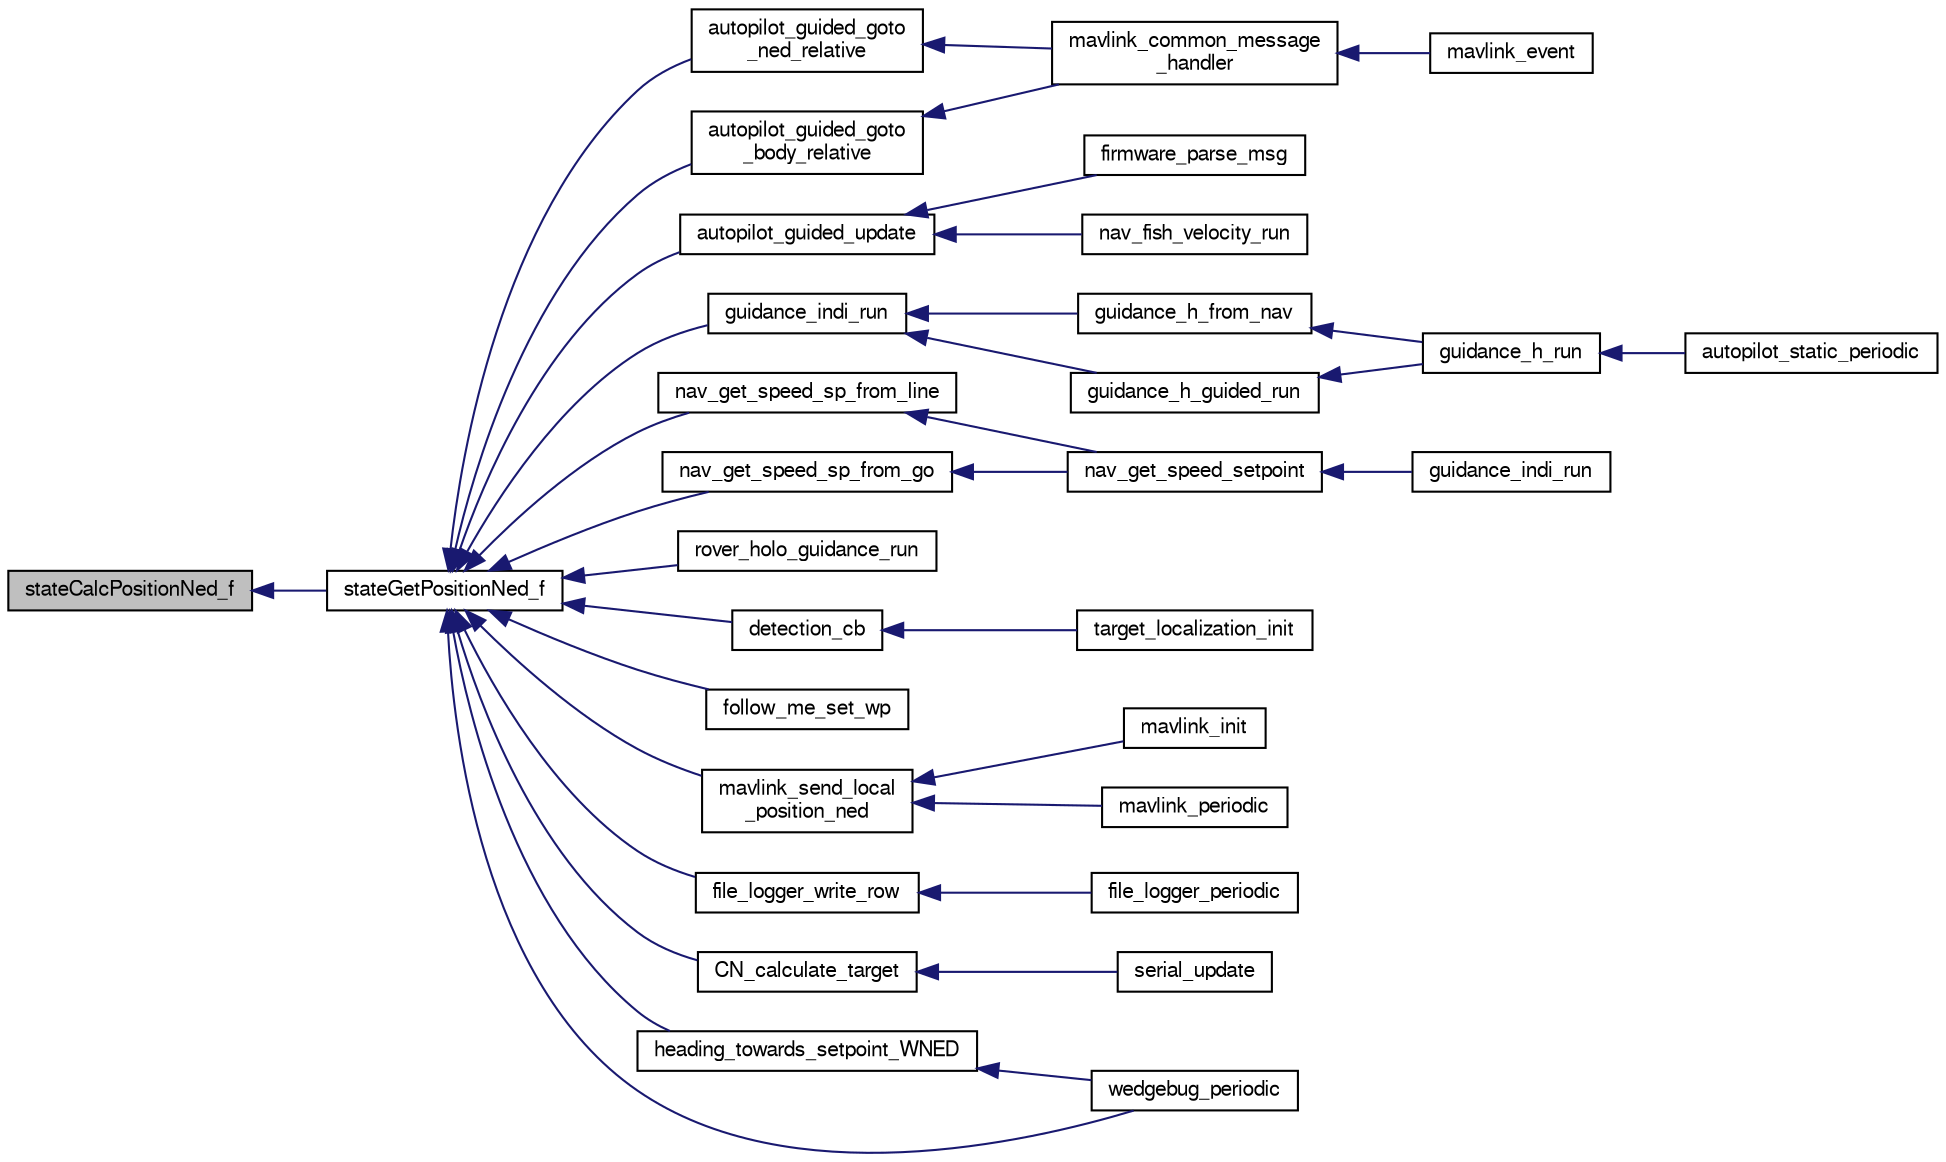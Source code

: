 digraph "stateCalcPositionNed_f"
{
  edge [fontname="FreeSans",fontsize="10",labelfontname="FreeSans",labelfontsize="10"];
  node [fontname="FreeSans",fontsize="10",shape=record];
  rankdir="LR";
  Node1 [label="stateCalcPositionNed_f",height=0.2,width=0.4,color="black", fillcolor="grey75", style="filled", fontcolor="black"];
  Node1 -> Node2 [dir="back",color="midnightblue",fontsize="10",style="solid",fontname="FreeSans"];
  Node2 [label="stateGetPositionNed_f",height=0.2,width=0.4,color="black", fillcolor="white", style="filled",URL="$group__state__position.html#gac1b41866b307723e3ad8ddd566d4f627",tooltip="Get position in local NED coordinates (float). "];
  Node2 -> Node3 [dir="back",color="midnightblue",fontsize="10",style="solid",fontname="FreeSans"];
  Node3 [label="autopilot_guided_goto\l_ned_relative",height=0.2,width=0.4,color="black", fillcolor="white", style="filled",URL="$autopilot__guided_8h.html#a32b83e461c091c64ffa38e4f08f6a312",tooltip="Set position and heading setpoints wrt. "];
  Node3 -> Node4 [dir="back",color="midnightblue",fontsize="10",style="solid",fontname="FreeSans"];
  Node4 [label="mavlink_common_message\l_handler",height=0.2,width=0.4,color="black", fillcolor="white", style="filled",URL="$mavlink_8c.html#a92b02fdeb899791573ef52506deb653c"];
  Node4 -> Node5 [dir="back",color="midnightblue",fontsize="10",style="solid",fontname="FreeSans"];
  Node5 [label="mavlink_event",height=0.2,width=0.4,color="black", fillcolor="white", style="filled",URL="$mavlink_8h.html#aca06c0aea877a0d9c57a5e16cee711d7",tooltip="Event MAVLink calls. "];
  Node2 -> Node6 [dir="back",color="midnightblue",fontsize="10",style="solid",fontname="FreeSans"];
  Node6 [label="autopilot_guided_goto\l_body_relative",height=0.2,width=0.4,color="black", fillcolor="white", style="filled",URL="$autopilot__guided_8h.html#acb5ff8d624f7583075e58303f46b9890",tooltip="Set position and heading setpoints wrt. "];
  Node6 -> Node4 [dir="back",color="midnightblue",fontsize="10",style="solid",fontname="FreeSans"];
  Node2 -> Node7 [dir="back",color="midnightblue",fontsize="10",style="solid",fontname="FreeSans"];
  Node7 [label="autopilot_guided_update",height=0.2,width=0.4,color="black", fillcolor="white", style="filled",URL="$autopilot__guided_8h.html#a07ce763874e77faf62f5c9506bdad43d",tooltip="Set guided setpoints using flag mask in GUIDED mode. "];
  Node7 -> Node8 [dir="back",color="midnightblue",fontsize="10",style="solid",fontname="FreeSans"];
  Node8 [label="firmware_parse_msg",height=0.2,width=0.4,color="black", fillcolor="white", style="filled",URL="$rotorcraft__datalink_8c.html#a6177292a373940f6e01bc4251374cd2c",tooltip="Firmware specfic msg handler. "];
  Node7 -> Node9 [dir="back",color="midnightblue",fontsize="10",style="solid",fontname="FreeSans"];
  Node9 [label="nav_fish_velocity_run",height=0.2,width=0.4,color="black", fillcolor="white", style="filled",URL="$nav__fish_8h.html#ae25f7a8ee455c00944445f6b12b3a49f",tooltip="nav fish velocity run "];
  Node2 -> Node10 [dir="back",color="midnightblue",fontsize="10",style="solid",fontname="FreeSans"];
  Node10 [label="guidance_indi_run",height=0.2,width=0.4,color="black", fillcolor="white", style="filled",URL="$guidance__indi__hybrid_8h.html#afa3b5095f6b5beadbb8662d3b3519bc9"];
  Node10 -> Node11 [dir="back",color="midnightblue",fontsize="10",style="solid",fontname="FreeSans"];
  Node11 [label="guidance_h_from_nav",height=0.2,width=0.4,color="black", fillcolor="white", style="filled",URL="$rotorcraft_2guidance_2guidance__h_8h.html#a609bdd40f9f6aeac4b4d493ffabd24d5",tooltip="Set horizontal guidance from NAV and run control loop. "];
  Node11 -> Node12 [dir="back",color="midnightblue",fontsize="10",style="solid",fontname="FreeSans"];
  Node12 [label="guidance_h_run",height=0.2,width=0.4,color="black", fillcolor="white", style="filled",URL="$rotorcraft_2guidance_2guidance__h_8h.html#afff2f6a359638c74d5d1051c3edfa554"];
  Node12 -> Node13 [dir="back",color="midnightblue",fontsize="10",style="solid",fontname="FreeSans"];
  Node13 [label="autopilot_static_periodic",height=0.2,width=0.4,color="black", fillcolor="white", style="filled",URL="$rotorcraft_2autopilot__static_8c.html#a81ff7c3a0611cb76bfbd35fc817070d6"];
  Node10 -> Node14 [dir="back",color="midnightblue",fontsize="10",style="solid",fontname="FreeSans"];
  Node14 [label="guidance_h_guided_run",height=0.2,width=0.4,color="black", fillcolor="white", style="filled",URL="$rotorcraft_2guidance_2guidance__h_8h.html#a60716914dafeccd7ab74967606ae4045",tooltip="Run GUIDED mode control. "];
  Node14 -> Node12 [dir="back",color="midnightblue",fontsize="10",style="solid",fontname="FreeSans"];
  Node2 -> Node15 [dir="back",color="midnightblue",fontsize="10",style="solid",fontname="FreeSans"];
  Node15 [label="nav_get_speed_sp_from_line",height=0.2,width=0.4,color="black", fillcolor="white", style="filled",URL="$rotorcraft_2navigation_8h.html#abbb0868de30a33c4a9dc5c0a723fd726",tooltip="follow a line. "];
  Node15 -> Node16 [dir="back",color="midnightblue",fontsize="10",style="solid",fontname="FreeSans"];
  Node16 [label="nav_get_speed_setpoint",height=0.2,width=0.4,color="black", fillcolor="white", style="filled",URL="$rotorcraft_2navigation_8h.html#afa53b47b30072d2b7b564d30b0583a9d",tooltip="function that returns a speed setpoint based on flight plan. "];
  Node16 -> Node17 [dir="back",color="midnightblue",fontsize="10",style="solid",fontname="FreeSans"];
  Node17 [label="guidance_indi_run",height=0.2,width=0.4,color="black", fillcolor="white", style="filled",URL="$guidance__indi__hybrid_8c.html#afa3b5095f6b5beadbb8662d3b3519bc9"];
  Node2 -> Node18 [dir="back",color="midnightblue",fontsize="10",style="solid",fontname="FreeSans"];
  Node18 [label="nav_get_speed_sp_from_go",height=0.2,width=0.4,color="black", fillcolor="white", style="filled",URL="$rotorcraft_2navigation_8h.html#acc610b7246ea6f3650c33f5af6e26936",tooltip="Go to a waypoint in the shortest way. "];
  Node18 -> Node16 [dir="back",color="midnightblue",fontsize="10",style="solid",fontname="FreeSans"];
  Node2 -> Node19 [dir="back",color="midnightblue",fontsize="10",style="solid",fontname="FreeSans"];
  Node19 [label="rover_holo_guidance_run",height=0.2,width=0.4,color="black", fillcolor="white", style="filled",URL="$rover__guidance__holonomic_8h.html#a714eebb049eb159d6b28ae3118c7d2c3"];
  Node2 -> Node20 [dir="back",color="midnightblue",fontsize="10",style="solid",fontname="FreeSans"];
  Node20 [label="detection_cb",height=0.2,width=0.4,color="black", fillcolor="white", style="filled",URL="$cv__target__localization_8c.html#a9dba1ee548dbeb610b39fced772c182b"];
  Node20 -> Node21 [dir="back",color="midnightblue",fontsize="10",style="solid",fontname="FreeSans"];
  Node21 [label="target_localization_init",height=0.2,width=0.4,color="black", fillcolor="white", style="filled",URL="$cv__target__localization_8h.html#a985eb3daada07ed9f76cf8dceb5300b4"];
  Node2 -> Node22 [dir="back",color="midnightblue",fontsize="10",style="solid",fontname="FreeSans"];
  Node22 [label="follow_me_set_wp",height=0.2,width=0.4,color="black", fillcolor="white", style="filled",URL="$ctrl_2follow__me_8h.html#a7e5c2903825aa9815752b1fd8105dc15",tooltip="run function "];
  Node2 -> Node23 [dir="back",color="midnightblue",fontsize="10",style="solid",fontname="FreeSans"];
  Node23 [label="mavlink_send_local\l_position_ned",height=0.2,width=0.4,color="black", fillcolor="white", style="filled",URL="$mavlink_8c.html#acf27b8ebaf73137224cee8453df530a8"];
  Node23 -> Node24 [dir="back",color="midnightblue",fontsize="10",style="solid",fontname="FreeSans"];
  Node24 [label="mavlink_init",height=0.2,width=0.4,color="black", fillcolor="white", style="filled",URL="$mavlink_8h.html#acc676450794df9b4b50dc6b12995b7a1",tooltip="Module functions. "];
  Node23 -> Node25 [dir="back",color="midnightblue",fontsize="10",style="solid",fontname="FreeSans"];
  Node25 [label="mavlink_periodic",height=0.2,width=0.4,color="black", fillcolor="white", style="filled",URL="$mavlink_8h.html#a45dcaed78c022158e7dcfb92813f191c",tooltip="Periodic MAVLink calls. "];
  Node2 -> Node26 [dir="back",color="midnightblue",fontsize="10",style="solid",fontname="FreeSans"];
  Node26 [label="file_logger_write_row",height=0.2,width=0.4,color="black", fillcolor="white", style="filled",URL="$file__logger_8c.html#a599a2b4b9cd37709060587aa8870de15",tooltip="Write CSV row Write values at this timestamp to log file. "];
  Node26 -> Node27 [dir="back",color="midnightblue",fontsize="10",style="solid",fontname="FreeSans"];
  Node27 [label="file_logger_periodic",height=0.2,width=0.4,color="black", fillcolor="white", style="filled",URL="$file__logger_8h.html#a0a108be83e6a060666234d7b46a36907",tooltip="Log the values to a csv file. "];
  Node2 -> Node28 [dir="back",color="midnightblue",fontsize="10",style="solid",fontname="FreeSans"];
  Node28 [label="CN_calculate_target",height=0.2,width=0.4,color="black", fillcolor="white", style="filled",URL="$obstacle__avoidance_8h.html#afb4f90a66f93fdb70da178189b76b6a2"];
  Node28 -> Node29 [dir="back",color="midnightblue",fontsize="10",style="solid",fontname="FreeSans"];
  Node29 [label="serial_update",height=0.2,width=0.4,color="black", fillcolor="white", style="filled",URL="$obstacle__avoidance_8h.html#a510b29d4d94a1e5cbe6aa87b57386f93"];
  Node2 -> Node30 [dir="back",color="midnightblue",fontsize="10",style="solid",fontname="FreeSans"];
  Node30 [label="heading_towards_setpoint_WNED",height=0.2,width=0.4,color="black", fillcolor="white", style="filled",URL="$wedgebug_8c.html#a510c53576b4bea1c112c032cd831275f"];
  Node30 -> Node31 [dir="back",color="midnightblue",fontsize="10",style="solid",fontname="FreeSans"];
  Node31 [label="wedgebug_periodic",height=0.2,width=0.4,color="black", fillcolor="white", style="filled",URL="$wedgebug_8h.html#ae7b75121d704ad8c922be906a906495f"];
  Node2 -> Node31 [dir="back",color="midnightblue",fontsize="10",style="solid",fontname="FreeSans"];
}
